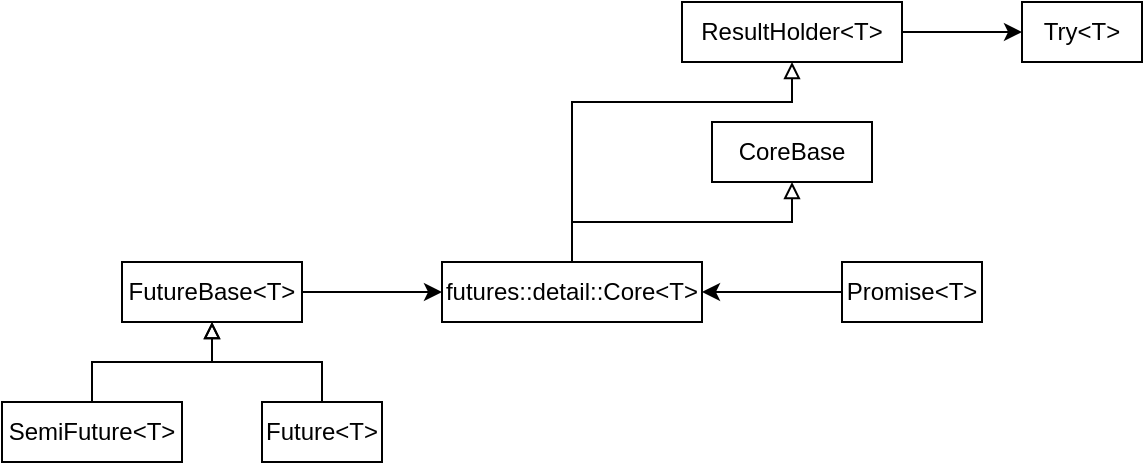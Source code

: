 <mxfile version="14.7.3" type="github">
  <diagram id="BqUXRBLDBc7URizTJA5d" name="Page-1">
    <mxGraphModel dx="1361" dy="774" grid="1" gridSize="10" guides="1" tooltips="1" connect="1" arrows="1" fold="1" page="1" pageScale="1" pageWidth="850" pageHeight="1100" math="0" shadow="0">
      <root>
        <mxCell id="0" />
        <mxCell id="1" parent="0" />
        <mxCell id="HcVUhpfgl2uLRjZpTPVm-3" value="" style="edgeStyle=orthogonalEdgeStyle;rounded=0;orthogonalLoop=1;jettySize=auto;html=1;align=center;verticalAlign=middle;endArrow=block;endFill=0;" parent="1" source="HcVUhpfgl2uLRjZpTPVm-1" target="HcVUhpfgl2uLRjZpTPVm-2" edge="1">
          <mxGeometry relative="1" as="geometry" />
        </mxCell>
        <mxCell id="HcVUhpfgl2uLRjZpTPVm-1" value="Future&amp;lt;T&amp;gt;" style="text;whiteSpace=wrap;html=1;align=center;verticalAlign=middle;strokeColor=#000000;" parent="1" vertex="1">
          <mxGeometry x="190" y="220" width="60" height="30" as="geometry" />
        </mxCell>
        <mxCell id="HcVUhpfgl2uLRjZpTPVm-5" value="" style="edgeStyle=orthogonalEdgeStyle;rounded=0;orthogonalLoop=1;jettySize=auto;html=1;strokeColor=#000000;align=center;verticalAlign=middle;" parent="1" source="HcVUhpfgl2uLRjZpTPVm-2" target="HcVUhpfgl2uLRjZpTPVm-4" edge="1">
          <mxGeometry relative="1" as="geometry" />
        </mxCell>
        <mxCell id="HcVUhpfgl2uLRjZpTPVm-2" value="FutureBase&amp;lt;T&amp;gt;" style="text;whiteSpace=wrap;html=1;align=center;verticalAlign=middle;strokeColor=#000000;" parent="1" vertex="1">
          <mxGeometry x="120" y="150" width="90" height="30" as="geometry" />
        </mxCell>
        <mxCell id="HcVUhpfgl2uLRjZpTPVm-8" value="" style="edgeStyle=orthogonalEdgeStyle;rounded=0;orthogonalLoop=1;jettySize=auto;html=1;endArrow=block;endFill=0;strokeColor=#000000;align=center;verticalAlign=middle;" parent="1" source="HcVUhpfgl2uLRjZpTPVm-4" target="HcVUhpfgl2uLRjZpTPVm-6" edge="1">
          <mxGeometry relative="1" as="geometry">
            <Array as="points">
              <mxPoint x="345" y="70" />
              <mxPoint x="455" y="70" />
            </Array>
          </mxGeometry>
        </mxCell>
        <mxCell id="HcVUhpfgl2uLRjZpTPVm-9" style="edgeStyle=orthogonalEdgeStyle;rounded=0;orthogonalLoop=1;jettySize=auto;html=1;entryX=0.5;entryY=1;entryDx=0;entryDy=0;endArrow=block;endFill=0;strokeColor=#000000;align=center;verticalAlign=middle;exitX=0.5;exitY=0;exitDx=0;exitDy=0;" parent="1" source="HcVUhpfgl2uLRjZpTPVm-4" target="HcVUhpfgl2uLRjZpTPVm-7" edge="1">
          <mxGeometry relative="1" as="geometry" />
        </mxCell>
        <mxCell id="HcVUhpfgl2uLRjZpTPVm-4" value="futures::detail::Core&amp;lt;T&amp;gt;" style="text;whiteSpace=wrap;html=1;strokeColor=#000000;align=center;verticalAlign=middle;" parent="1" vertex="1">
          <mxGeometry x="280" y="150" width="130" height="30" as="geometry" />
        </mxCell>
        <mxCell id="HcVUhpfgl2uLRjZpTPVm-11" value="" style="edgeStyle=orthogonalEdgeStyle;rounded=0;orthogonalLoop=1;jettySize=auto;html=1;endArrow=classic;endFill=1;strokeColor=#000000;align=center;verticalAlign=middle;" parent="1" source="HcVUhpfgl2uLRjZpTPVm-6" target="HcVUhpfgl2uLRjZpTPVm-10" edge="1">
          <mxGeometry relative="1" as="geometry" />
        </mxCell>
        <mxCell id="HcVUhpfgl2uLRjZpTPVm-6" value="ResultHolder&amp;lt;T&amp;gt;" style="text;whiteSpace=wrap;html=1;strokeColor=#000000;align=center;verticalAlign=middle;" parent="1" vertex="1">
          <mxGeometry x="400" y="20" width="110" height="30" as="geometry" />
        </mxCell>
        <mxCell id="HcVUhpfgl2uLRjZpTPVm-7" value="CoreBase" style="text;whiteSpace=wrap;html=1;strokeColor=#000000;align=center;verticalAlign=middle;" parent="1" vertex="1">
          <mxGeometry x="415" y="80" width="80" height="30" as="geometry" />
        </mxCell>
        <mxCell id="HcVUhpfgl2uLRjZpTPVm-10" value="Try&amp;lt;T&amp;gt;" style="text;whiteSpace=wrap;html=1;align=center;verticalAlign=middle;strokeColor=#000000;" parent="1" vertex="1">
          <mxGeometry x="570" y="20" width="60" height="30" as="geometry" />
        </mxCell>
        <mxCell id="HcVUhpfgl2uLRjZpTPVm-13" value="" style="edgeStyle=orthogonalEdgeStyle;rounded=0;orthogonalLoop=1;jettySize=auto;html=1;endArrow=classic;endFill=1;strokeColor=#000000;align=center;verticalAlign=middle;" parent="1" source="HcVUhpfgl2uLRjZpTPVm-12" target="HcVUhpfgl2uLRjZpTPVm-4" edge="1">
          <mxGeometry relative="1" as="geometry" />
        </mxCell>
        <mxCell id="HcVUhpfgl2uLRjZpTPVm-12" value="Promise&amp;lt;T&amp;gt;" style="text;whiteSpace=wrap;html=1;strokeColor=#000000;align=center;verticalAlign=middle;" parent="1" vertex="1">
          <mxGeometry x="480" y="150" width="70" height="30" as="geometry" />
        </mxCell>
        <mxCell id="p65wXdkC1rJRyuIJIii--2" style="edgeStyle=orthogonalEdgeStyle;rounded=0;orthogonalLoop=1;jettySize=auto;html=1;entryX=0.5;entryY=1;entryDx=0;entryDy=0;endArrow=block;endFill=0;" edge="1" parent="1" source="p65wXdkC1rJRyuIJIii--1" target="HcVUhpfgl2uLRjZpTPVm-2">
          <mxGeometry relative="1" as="geometry" />
        </mxCell>
        <mxCell id="p65wXdkC1rJRyuIJIii--1" value="SemiFuture&amp;lt;T&amp;gt;" style="text;whiteSpace=wrap;html=1;strokeColor=#000000;align=center;verticalAlign=middle;" vertex="1" parent="1">
          <mxGeometry x="60" y="220" width="90" height="30" as="geometry" />
        </mxCell>
      </root>
    </mxGraphModel>
  </diagram>
</mxfile>
